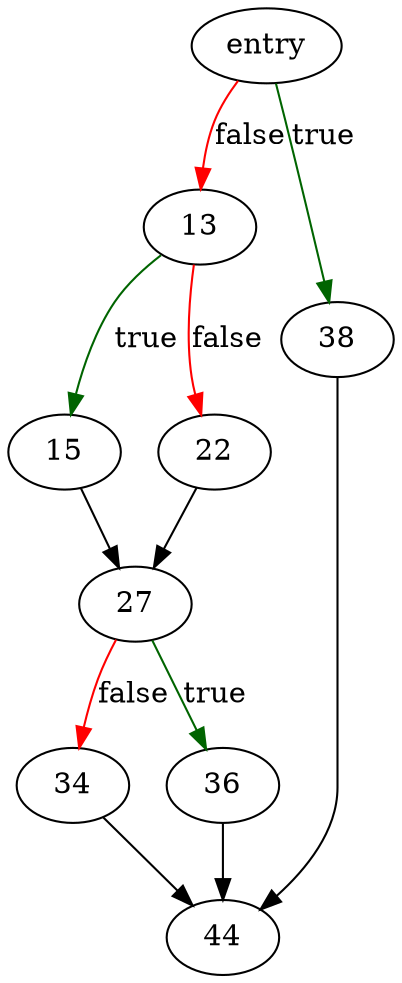 digraph "show_date" {
	// Node definitions.
	4 [label=entry];
	13;
	15;
	22;
	27;
	34;
	36;
	38;
	44;

	// Edge definitions.
	4 -> 13 [
		color=red
		label=false
	];
	4 -> 38 [
		color=darkgreen
		label=true
	];
	13 -> 15 [
		color=darkgreen
		label=true
	];
	13 -> 22 [
		color=red
		label=false
	];
	15 -> 27;
	22 -> 27;
	27 -> 34 [
		color=red
		label=false
	];
	27 -> 36 [
		color=darkgreen
		label=true
	];
	34 -> 44;
	36 -> 44;
	38 -> 44;
}